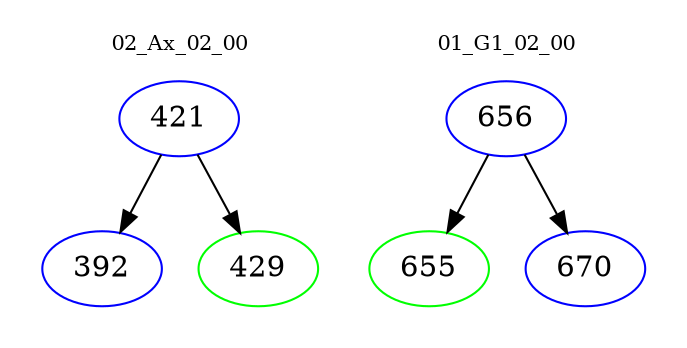 digraph{
subgraph cluster_0 {
color = white
label = "02_Ax_02_00";
fontsize=10;
T0_421 [label="421", color="blue"]
T0_421 -> T0_392 [color="black"]
T0_392 [label="392", color="blue"]
T0_421 -> T0_429 [color="black"]
T0_429 [label="429", color="green"]
}
subgraph cluster_1 {
color = white
label = "01_G1_02_00";
fontsize=10;
T1_656 [label="656", color="blue"]
T1_656 -> T1_655 [color="black"]
T1_655 [label="655", color="green"]
T1_656 -> T1_670 [color="black"]
T1_670 [label="670", color="blue"]
}
}
